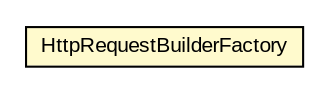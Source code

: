 #!/usr/local/bin/dot
#
# Class diagram 
# Generated by UMLGraph version R5_6-24-gf6e263 (http://www.umlgraph.org/)
#

digraph G {
	edge [fontname="arial",fontsize=10,labelfontname="arial",labelfontsize=10];
	node [fontname="arial",fontsize=10,shape=plaintext];
	nodesep=0.25;
	ranksep=0.5;
	rankdir=LR;
	// com.gwtplatform.dispatch.rest.client.HttpRequestBuilderFactory
	c297277 [label=<<table title="com.gwtplatform.dispatch.rest.client.HttpRequestBuilderFactory" border="0" cellborder="1" cellspacing="0" cellpadding="2" port="p" bgcolor="lemonChiffon" href="./HttpRequestBuilderFactory.html">
		<tr><td><table border="0" cellspacing="0" cellpadding="1">
<tr><td align="center" balign="center"> HttpRequestBuilderFactory </td></tr>
		</table></td></tr>
		</table>>, URL="./HttpRequestBuilderFactory.html", fontname="arial", fontcolor="black", fontsize=10.0];
}

